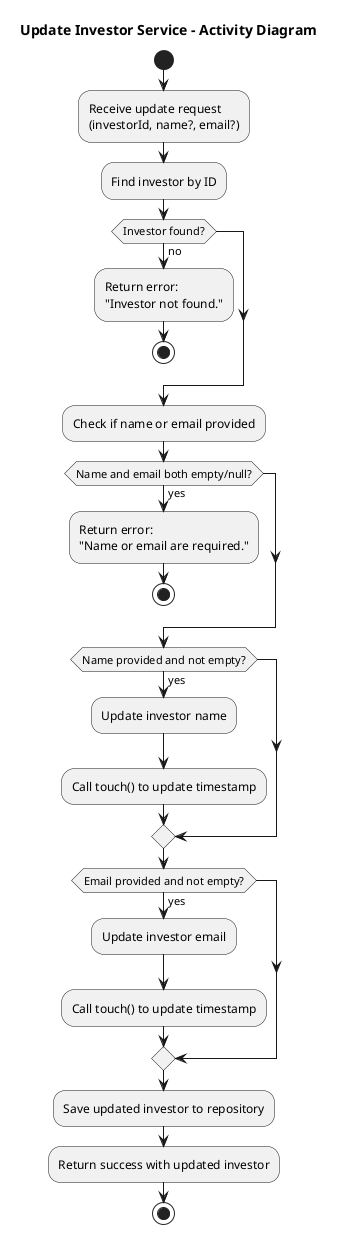 @startuml Update Investor Service
title Update Investor Service - Activity Diagram

start

:Receive update request\n(investorId, name?, email?);

:Find investor by ID;
if (Investor found?) then (no)
  :Return error:\n"Investor not found.";
  stop
endif

:Check if name or email provided;
if (Name and email both empty/null?) then (yes)
  :Return error:\n"Name or email are required.";
  stop
endif

if (Name provided and not empty?) then (yes)
  :Update investor name;
  :Call touch() to update timestamp;
endif

if (Email provided and not empty?) then (yes)
  :Update investor email;
  :Call touch() to update timestamp;
endif

:Save updated investor to repository;

:Return success with updated investor;

stop
@enduml